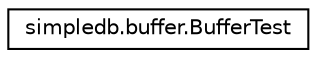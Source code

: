 digraph "Graphical Class Hierarchy"
{
  edge [fontname="Helvetica",fontsize="10",labelfontname="Helvetica",labelfontsize="10"];
  node [fontname="Helvetica",fontsize="10",shape=record];
  rankdir="LR";
  Node0 [label="simpledb.buffer.BufferTest",height=0.2,width=0.4,color="black", fillcolor="white", style="filled",URL="$classsimpledb_1_1buffer_1_1BufferTest.html"];
}
